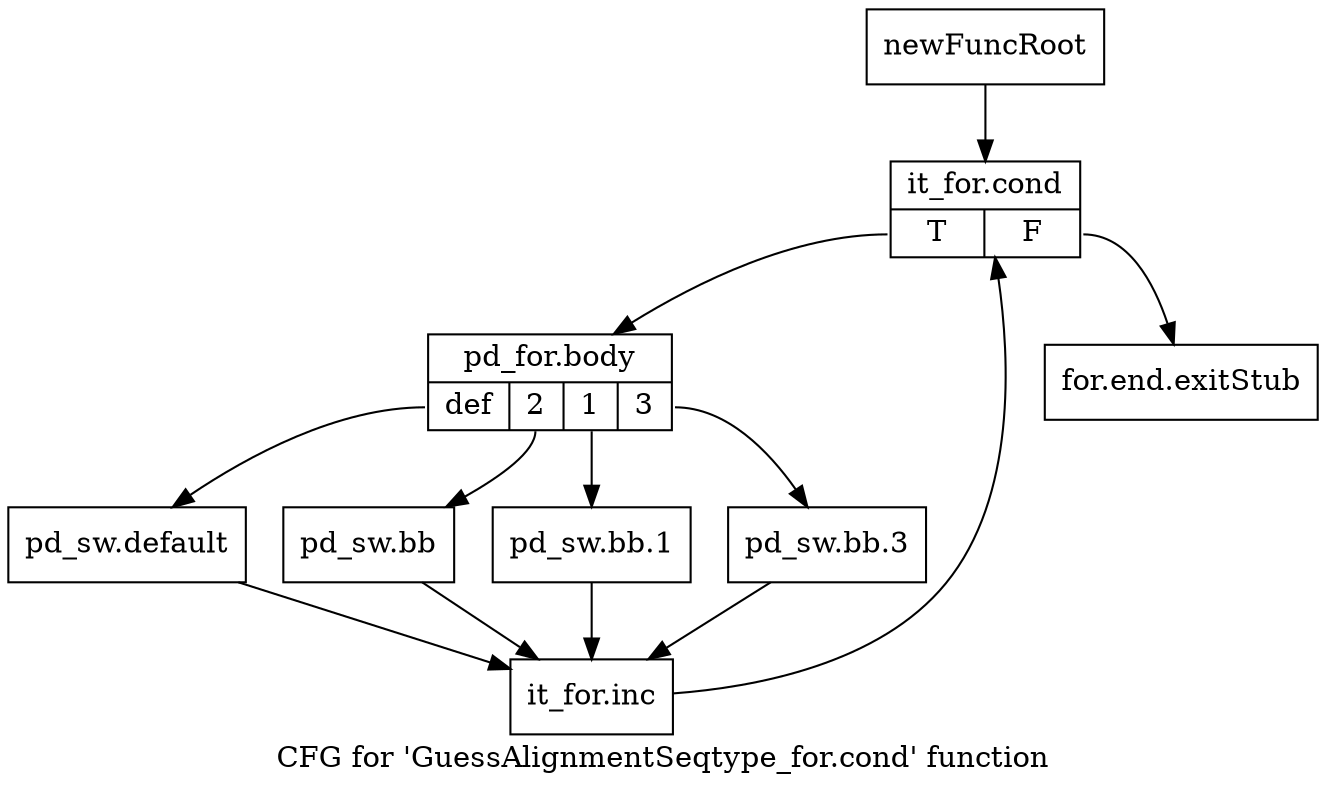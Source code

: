 digraph "CFG for 'GuessAlignmentSeqtype_for.cond' function" {
	label="CFG for 'GuessAlignmentSeqtype_for.cond' function";

	Node0x345c980 [shape=record,label="{newFuncRoot}"];
	Node0x345c980 -> Node0x345ca20;
	Node0x345c9d0 [shape=record,label="{for.end.exitStub}"];
	Node0x345ca20 [shape=record,label="{it_for.cond|{<s0>T|<s1>F}}"];
	Node0x345ca20:s0 -> Node0x345ca70;
	Node0x345ca20:s1 -> Node0x345c9d0;
	Node0x345ca70 [shape=record,label="{pd_for.body|{<s0>def|<s1>2|<s2>1|<s3>3}}"];
	Node0x345ca70:s0 -> Node0x345cbb0;
	Node0x345ca70:s1 -> Node0x345cb60;
	Node0x345ca70:s2 -> Node0x345cb10;
	Node0x345ca70:s3 -> Node0x345cac0;
	Node0x345cac0 [shape=record,label="{pd_sw.bb.3}"];
	Node0x345cac0 -> Node0x345cc00;
	Node0x345cb10 [shape=record,label="{pd_sw.bb.1}"];
	Node0x345cb10 -> Node0x345cc00;
	Node0x345cb60 [shape=record,label="{pd_sw.bb}"];
	Node0x345cb60 -> Node0x345cc00;
	Node0x345cbb0 [shape=record,label="{pd_sw.default}"];
	Node0x345cbb0 -> Node0x345cc00;
	Node0x345cc00 [shape=record,label="{it_for.inc}"];
	Node0x345cc00 -> Node0x345ca20;
}
